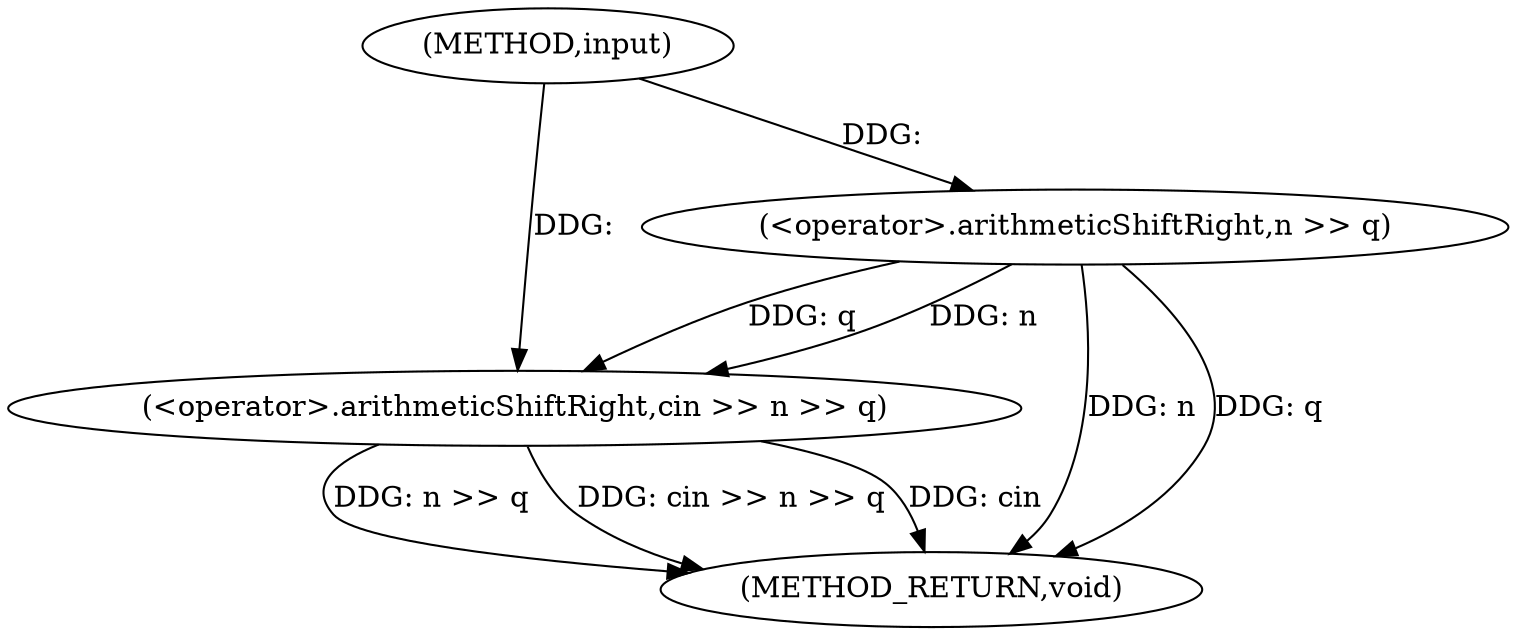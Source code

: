 digraph "input" {  
"1000106" [label = "(METHOD,input)" ]
"1000113" [label = "(METHOD_RETURN,void)" ]
"1000108" [label = "(<operator>.arithmeticShiftRight,cin >> n >> q)" ]
"1000110" [label = "(<operator>.arithmeticShiftRight,n >> q)" ]
  "1000110" -> "1000113"  [ label = "DDG: n"] 
  "1000108" -> "1000113"  [ label = "DDG: n >> q"] 
  "1000108" -> "1000113"  [ label = "DDG: cin >> n >> q"] 
  "1000108" -> "1000113"  [ label = "DDG: cin"] 
  "1000110" -> "1000113"  [ label = "DDG: q"] 
  "1000106" -> "1000108"  [ label = "DDG: "] 
  "1000110" -> "1000108"  [ label = "DDG: q"] 
  "1000110" -> "1000108"  [ label = "DDG: n"] 
  "1000106" -> "1000110"  [ label = "DDG: "] 
}
